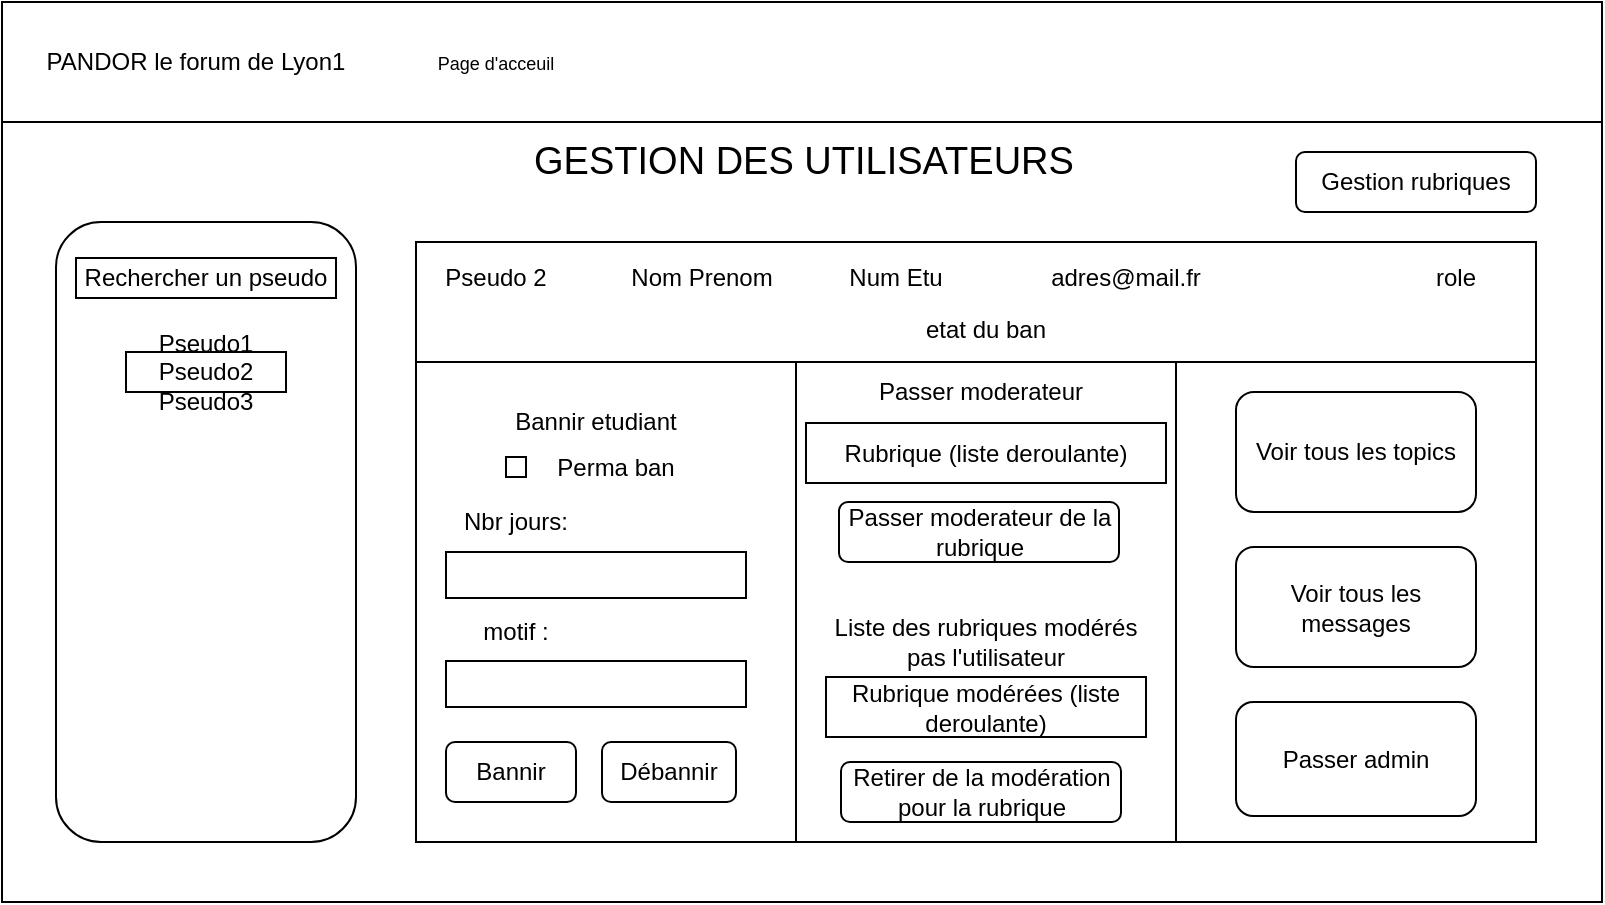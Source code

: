 <mxfile version="12.1.9" type="device" pages="1"><diagram id="28FNgDnM_gRr59W245X_" name="Page-1"><mxGraphModel dx="1170" dy="660" grid="1" gridSize="10" guides="1" tooltips="1" connect="1" arrows="1" fold="1" page="1" pageScale="1" pageWidth="827" pageHeight="1169" math="0" shadow="0"><root><mxCell id="0"/><mxCell id="1" parent="0"/><mxCell id="D2XXCGRTDyWx17yXfcD3-3" value="" style="rounded=0;whiteSpace=wrap;html=1;" parent="1" vertex="1"><mxGeometry x="13" y="190" width="800" height="450" as="geometry"/></mxCell><mxCell id="D2XXCGRTDyWx17yXfcD3-4" value="" style="rounded=0;whiteSpace=wrap;html=1;" parent="1" vertex="1"><mxGeometry x="13" y="190" width="800" height="60" as="geometry"/></mxCell><mxCell id="D2XXCGRTDyWx17yXfcD3-5" value="PANDOR le forum de Lyon1" style="text;html=1;strokeColor=none;fillColor=none;align=center;verticalAlign=middle;whiteSpace=wrap;rounded=0;" parent="1" vertex="1"><mxGeometry x="20" y="210" width="180" height="20" as="geometry"/></mxCell><mxCell id="D2XXCGRTDyWx17yXfcD3-29" value="&lt;font style=&quot;font-size: 9px&quot;&gt;Page d'acceuil&lt;br&gt;&lt;/font&gt;" style="text;html=1;strokeColor=none;fillColor=none;align=center;verticalAlign=middle;whiteSpace=wrap;rounded=0;" parent="1" vertex="1"><mxGeometry x="190" y="210" width="140" height="20" as="geometry"/></mxCell><mxCell id="D2XXCGRTDyWx17yXfcD3-40" value="" style="rounded=1;whiteSpace=wrap;html=1;" parent="1" vertex="1"><mxGeometry x="40" y="300" width="150" height="310" as="geometry"/></mxCell><mxCell id="cqg8jimUOkhQpouvL_Gq-2" value="" style="rounded=0;whiteSpace=wrap;html=1;" parent="1" vertex="1"><mxGeometry x="75" y="365" width="80" height="20" as="geometry"/></mxCell><mxCell id="cqg8jimUOkhQpouvL_Gq-1" value="&lt;div&gt;Pseudo1 Pseudo2&lt;/div&gt;&lt;div&gt;Pseudo3&lt;br&gt;&lt;/div&gt;" style="text;html=1;strokeColor=none;fillColor=none;align=center;verticalAlign=middle;whiteSpace=wrap;rounded=0;" parent="1" vertex="1"><mxGeometry x="95" y="350" width="40" height="50" as="geometry"/></mxCell><mxCell id="cqg8jimUOkhQpouvL_Gq-4" value="" style="rounded=0;whiteSpace=wrap;html=1;" parent="1" vertex="1"><mxGeometry x="220" y="310" width="560" height="300" as="geometry"/></mxCell><mxCell id="cqg8jimUOkhQpouvL_Gq-5" value="" style="rounded=0;whiteSpace=wrap;html=1;" parent="1" vertex="1"><mxGeometry x="220" y="310" width="560" height="60" as="geometry"/></mxCell><mxCell id="cqg8jimUOkhQpouvL_Gq-6" value="Pseudo 2" style="text;html=1;strokeColor=none;fillColor=none;align=center;verticalAlign=middle;whiteSpace=wrap;rounded=0;" parent="1" vertex="1"><mxGeometry x="230" y="317.5" width="60" height="20" as="geometry"/></mxCell><mxCell id="cqg8jimUOkhQpouvL_Gq-7" value="Nom Prenom" style="text;html=1;strokeColor=none;fillColor=none;align=center;verticalAlign=middle;whiteSpace=wrap;rounded=0;" parent="1" vertex="1"><mxGeometry x="313" y="317.5" width="100" height="20" as="geometry"/></mxCell><mxCell id="cqg8jimUOkhQpouvL_Gq-8" value="Num Etu" style="text;html=1;strokeColor=none;fillColor=none;align=center;verticalAlign=middle;whiteSpace=wrap;rounded=0;" parent="1" vertex="1"><mxGeometry x="430" y="317.5" width="60" height="20" as="geometry"/></mxCell><mxCell id="cqg8jimUOkhQpouvL_Gq-9" value="adres@mail.fr" style="text;html=1;strokeColor=none;fillColor=none;align=center;verticalAlign=middle;whiteSpace=wrap;rounded=0;" parent="1" vertex="1"><mxGeometry x="540" y="317.5" width="70" height="20" as="geometry"/></mxCell><mxCell id="cqg8jimUOkhQpouvL_Gq-10" value="role" style="text;html=1;strokeColor=none;fillColor=none;align=center;verticalAlign=middle;whiteSpace=wrap;rounded=0;" parent="1" vertex="1"><mxGeometry x="720" y="317.5" width="40" height="20" as="geometry"/></mxCell><mxCell id="cqg8jimUOkhQpouvL_Gq-11" value="etat du ban" style="text;html=1;strokeColor=none;fillColor=none;align=center;verticalAlign=middle;whiteSpace=wrap;rounded=0;" parent="1" vertex="1"><mxGeometry x="390" y="344" width="230" height="20" as="geometry"/></mxCell><mxCell id="cqg8jimUOkhQpouvL_Gq-13" value="voir messages" style="rounded=1;whiteSpace=wrap;html=1;" parent="1" vertex="1"><mxGeometry x="450" y="519.5" width="110" height="55" as="geometry"/></mxCell><mxCell id="cqg8jimUOkhQpouvL_Gq-16" value="" style="rounded=0;whiteSpace=wrap;html=1;" parent="1" vertex="1"><mxGeometry x="220" y="370" width="190" height="240" as="geometry"/></mxCell><mxCell id="cqg8jimUOkhQpouvL_Gq-17" value="Bannir etudiant" style="text;html=1;strokeColor=none;fillColor=none;align=center;verticalAlign=middle;whiteSpace=wrap;rounded=0;" parent="1" vertex="1"><mxGeometry x="260" y="390" width="100" height="20" as="geometry"/></mxCell><mxCell id="cqg8jimUOkhQpouvL_Gq-19" value="" style="rounded=0;whiteSpace=wrap;html=1;" parent="1" vertex="1"><mxGeometry x="235" y="465" width="150" height="23" as="geometry"/></mxCell><mxCell id="cqg8jimUOkhQpouvL_Gq-20" value="Nbr jours:" style="text;html=1;strokeColor=none;fillColor=none;align=center;verticalAlign=middle;whiteSpace=wrap;rounded=0;" parent="1" vertex="1"><mxGeometry x="235" y="440" width="70" height="20" as="geometry"/></mxCell><mxCell id="cqg8jimUOkhQpouvL_Gq-21" value="Bannir" style="rounded=1;whiteSpace=wrap;html=1;" parent="1" vertex="1"><mxGeometry x="235" y="560" width="65" height="30" as="geometry"/></mxCell><mxCell id="cqg8jimUOkhQpouvL_Gq-22" value="" style="rounded=0;whiteSpace=wrap;html=1;" parent="1" vertex="1"><mxGeometry x="265" y="417.5" width="10" height="10" as="geometry"/></mxCell><mxCell id="cqg8jimUOkhQpouvL_Gq-23" value="Perma ban" style="text;html=1;strokeColor=none;fillColor=none;align=center;verticalAlign=middle;whiteSpace=wrap;rounded=0;" parent="1" vertex="1"><mxGeometry x="280" y="415" width="80" height="15" as="geometry"/></mxCell><mxCell id="cqg8jimUOkhQpouvL_Gq-24" value="" style="rounded=0;whiteSpace=wrap;html=1;" parent="1" vertex="1"><mxGeometry x="410" y="370" width="190" height="240" as="geometry"/></mxCell><mxCell id="cqg8jimUOkhQpouvL_Gq-28" value="Voir tous les messages" style="rounded=1;whiteSpace=wrap;html=1;" parent="1" vertex="1"><mxGeometry x="630" y="462.5" width="120" height="60" as="geometry"/></mxCell><mxCell id="cqg8jimUOkhQpouvL_Gq-29" value="" style="rounded=0;whiteSpace=wrap;html=1;" parent="1" vertex="1"><mxGeometry x="235" y="519.5" width="150" height="23" as="geometry"/></mxCell><mxCell id="cqg8jimUOkhQpouvL_Gq-30" value="motif :" style="text;html=1;strokeColor=none;fillColor=none;align=center;verticalAlign=middle;whiteSpace=wrap;rounded=0;" parent="1" vertex="1"><mxGeometry x="235" y="494.5" width="70" height="20" as="geometry"/></mxCell><mxCell id="cqg8jimUOkhQpouvL_Gq-33" value="Passer moderateur de la rubrique" style="rounded=1;whiteSpace=wrap;html=1;" parent="1" vertex="1"><mxGeometry x="431.5" y="440" width="140" height="30" as="geometry"/></mxCell><mxCell id="cqg8jimUOkhQpouvL_Gq-27" value="Passer admin" style="rounded=1;whiteSpace=wrap;html=1;" parent="1" vertex="1"><mxGeometry x="630" y="540" width="120" height="57" as="geometry"/></mxCell><mxCell id="cqg8jimUOkhQpouvL_Gq-36" value="Débannir" style="rounded=1;whiteSpace=wrap;html=1;" parent="1" vertex="1"><mxGeometry x="313" y="560" width="67" height="30" as="geometry"/></mxCell><mxCell id="cqg8jimUOkhQpouvL_Gq-37" value="Rechercher un pseudo" style="rounded=0;whiteSpace=wrap;html=1;" parent="1" vertex="1"><mxGeometry x="50" y="318" width="130" height="20" as="geometry"/></mxCell><mxCell id="cqg8jimUOkhQpouvL_Gq-15" value="Rubrique (liste deroulante)" style="rounded=0;whiteSpace=wrap;html=1;" parent="1" vertex="1"><mxGeometry x="415" y="400.5" width="180" height="30" as="geometry"/></mxCell><mxCell id="NVIz-KTJw7BGJLPboTBV-1" value="Rubrique modérées (liste deroulante)" style="rounded=0;whiteSpace=wrap;html=1;" parent="1" vertex="1"><mxGeometry x="425" y="527.5" width="160" height="30" as="geometry"/></mxCell><mxCell id="NVIz-KTJw7BGJLPboTBV-2" value="Passer moderateur" style="text;html=1;strokeColor=none;fillColor=none;align=center;verticalAlign=middle;whiteSpace=wrap;rounded=0;" parent="1" vertex="1"><mxGeometry x="450" y="375" width="105" height="20" as="geometry"/></mxCell><mxCell id="NVIz-KTJw7BGJLPboTBV-3" value="&lt;font style=&quot;font-size: 19px&quot;&gt;GESTION DES UTILISATEURS&lt;/font&gt;" style="text;html=1;strokeColor=none;fillColor=none;align=center;verticalAlign=middle;whiteSpace=wrap;rounded=0;" parent="1" vertex="1"><mxGeometry x="248.5" y="260" width="330" height="20" as="geometry"/></mxCell><mxCell id="NVIz-KTJw7BGJLPboTBV-4" value="Liste des rubriques modérés pas l'utilisateur" style="text;html=1;strokeColor=none;fillColor=none;align=center;verticalAlign=middle;whiteSpace=wrap;rounded=0;" parent="1" vertex="1"><mxGeometry x="425" y="499.5" width="160" height="20" as="geometry"/></mxCell><mxCell id="NVIz-KTJw7BGJLPboTBV-5" value="Retirer de la modération pour la rubrique" style="rounded=1;whiteSpace=wrap;html=1;" parent="1" vertex="1"><mxGeometry x="432.5" y="570" width="140" height="30" as="geometry"/></mxCell><mxCell id="NVIz-KTJw7BGJLPboTBV-7" value="Voir tous les topics" style="rounded=1;whiteSpace=wrap;html=1;" parent="1" vertex="1"><mxGeometry x="630" y="385" width="120" height="60" as="geometry"/></mxCell><mxCell id="FS_v9-R2hW41xTs4PZVM-1" value="Gestion rubriques" style="rounded=1;whiteSpace=wrap;html=1;" vertex="1" parent="1"><mxGeometry x="660" y="265" width="120" height="30" as="geometry"/></mxCell></root></mxGraphModel></diagram></mxfile>